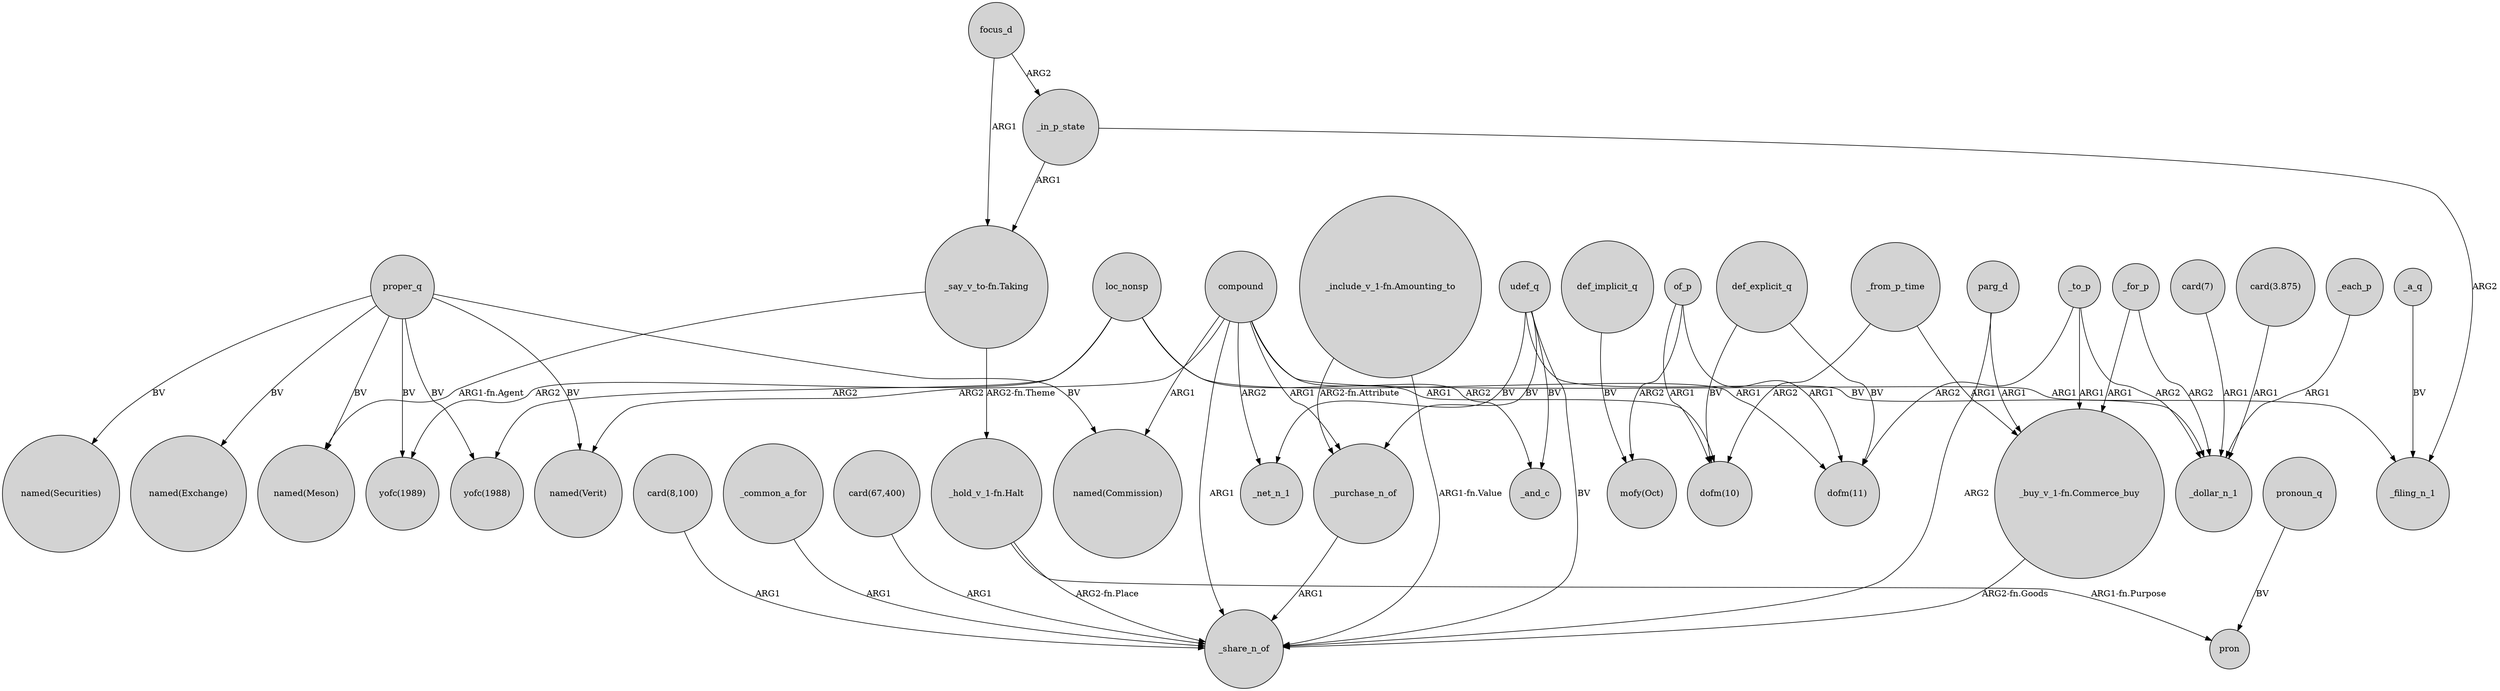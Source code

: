 digraph {
	node [shape=circle style=filled]
	"_say_v_to-fn.Taking" -> "named(Meson)" [label="ARG1-fn.Agent"]
	"_hold_v_1-fn.Halt" -> _share_n_of [label="ARG2-fn.Place"]
	compound -> _purchase_n_of [label=ARG1]
	focus_d -> _in_p_state [label=ARG2]
	parg_d -> "_buy_v_1-fn.Commerce_buy" [label=ARG1]
	"card(8,100)" -> _share_n_of [label=ARG1]
	compound -> "named(Commission)" [label=ARG1]
	compound -> _net_n_1 [label=ARG2]
	_in_p_state -> "_say_v_to-fn.Taking" [label=ARG1]
	proper_q -> "named(Verit)" [label=BV]
	proper_q -> "named(Securities)" [label=BV]
	focus_d -> "_say_v_to-fn.Taking" [label=ARG1]
	compound -> _share_n_of [label=ARG1]
	of_p -> "mofy(Oct)" [label=ARG2]
	proper_q -> "named(Meson)" [label=BV]
	_to_p -> "dofm(11)" [label=ARG2]
	_common_a_for -> _share_n_of [label=ARG1]
	compound -> _filing_n_1 [label=ARG1]
	_to_p -> _dollar_n_1 [label=ARG2]
	_to_p -> "_buy_v_1-fn.Commerce_buy" [label=ARG1]
	udef_q -> _and_c [label=BV]
	"_say_v_to-fn.Taking" -> "_hold_v_1-fn.Halt" [label="ARG2-fn.Theme"]
	proper_q -> "named(Exchange)" [label=BV]
	_a_q -> _filing_n_1 [label=BV]
	compound -> _and_c [label=ARG2]
	proper_q -> "named(Commission)" [label=BV]
	"_buy_v_1-fn.Commerce_buy" -> _share_n_of [label="ARG2-fn.Goods"]
	pronoun_q -> pron [label=BV]
	_from_p_time -> "_buy_v_1-fn.Commerce_buy" [label=ARG1]
	_for_p -> "_buy_v_1-fn.Commerce_buy" [label=ARG1]
	"card(7)" -> _dollar_n_1 [label=ARG1]
	loc_nonsp -> "yofc(1989)" [label=ARG2]
	of_p -> "dofm(11)" [label=ARG1]
	def_explicit_q -> "dofm(11)" [label=BV]
	udef_q -> _purchase_n_of [label=BV]
	"_include_v_1-fn.Amounting_to" -> _purchase_n_of [label="ARG2-fn.Attribute"]
	_for_p -> _dollar_n_1 [label=ARG2]
	loc_nonsp -> "dofm(11)" [label=ARG1]
	udef_q -> _share_n_of [label=BV]
	udef_q -> _net_n_1 [label=BV]
	udef_q -> _dollar_n_1 [label=BV]
	"_hold_v_1-fn.Halt" -> pron [label="ARG1-fn.Purpose"]
	proper_q -> "yofc(1989)" [label=BV]
	def_implicit_q -> "mofy(Oct)" [label=BV]
	proper_q -> "yofc(1988)" [label=BV]
	_in_p_state -> _filing_n_1 [label=ARG2]
	parg_d -> _share_n_of [label=ARG2]
	of_p -> "dofm(10)" [label=ARG1]
	"card(3.875)" -> _dollar_n_1 [label=ARG1]
	_each_p -> _dollar_n_1 [label=ARG1]
	compound -> "named(Verit)" [label=ARG2]
	loc_nonsp -> "dofm(10)" [label=ARG1]
	loc_nonsp -> "yofc(1988)" [label=ARG2]
	"card(67,400)" -> _share_n_of [label=ARG1]
	def_explicit_q -> "dofm(10)" [label=BV]
	"_include_v_1-fn.Amounting_to" -> _share_n_of [label="ARG1-fn.Value"]
	_from_p_time -> "dofm(10)" [label=ARG2]
	_purchase_n_of -> _share_n_of [label=ARG1]
}
